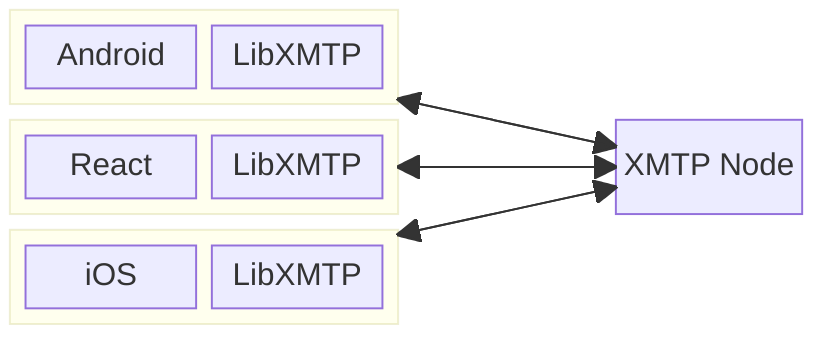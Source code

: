 block-beta
    columns 4
    block:group1:2
       columns 2
       Android LibXMTP
    end   
    space:2
 
    block:group3:2
       columns 2
       React C["LibXMTP"]
    end 
    space
    Node["XMTP Node"]
    block:group2:2
       columns 2
       iOS B["LibXMTP"]
    end
    group1-->Node  
    Node-->group1
    group2-->Node
    Node-->group2
    group3-->Node
    Node-->group3